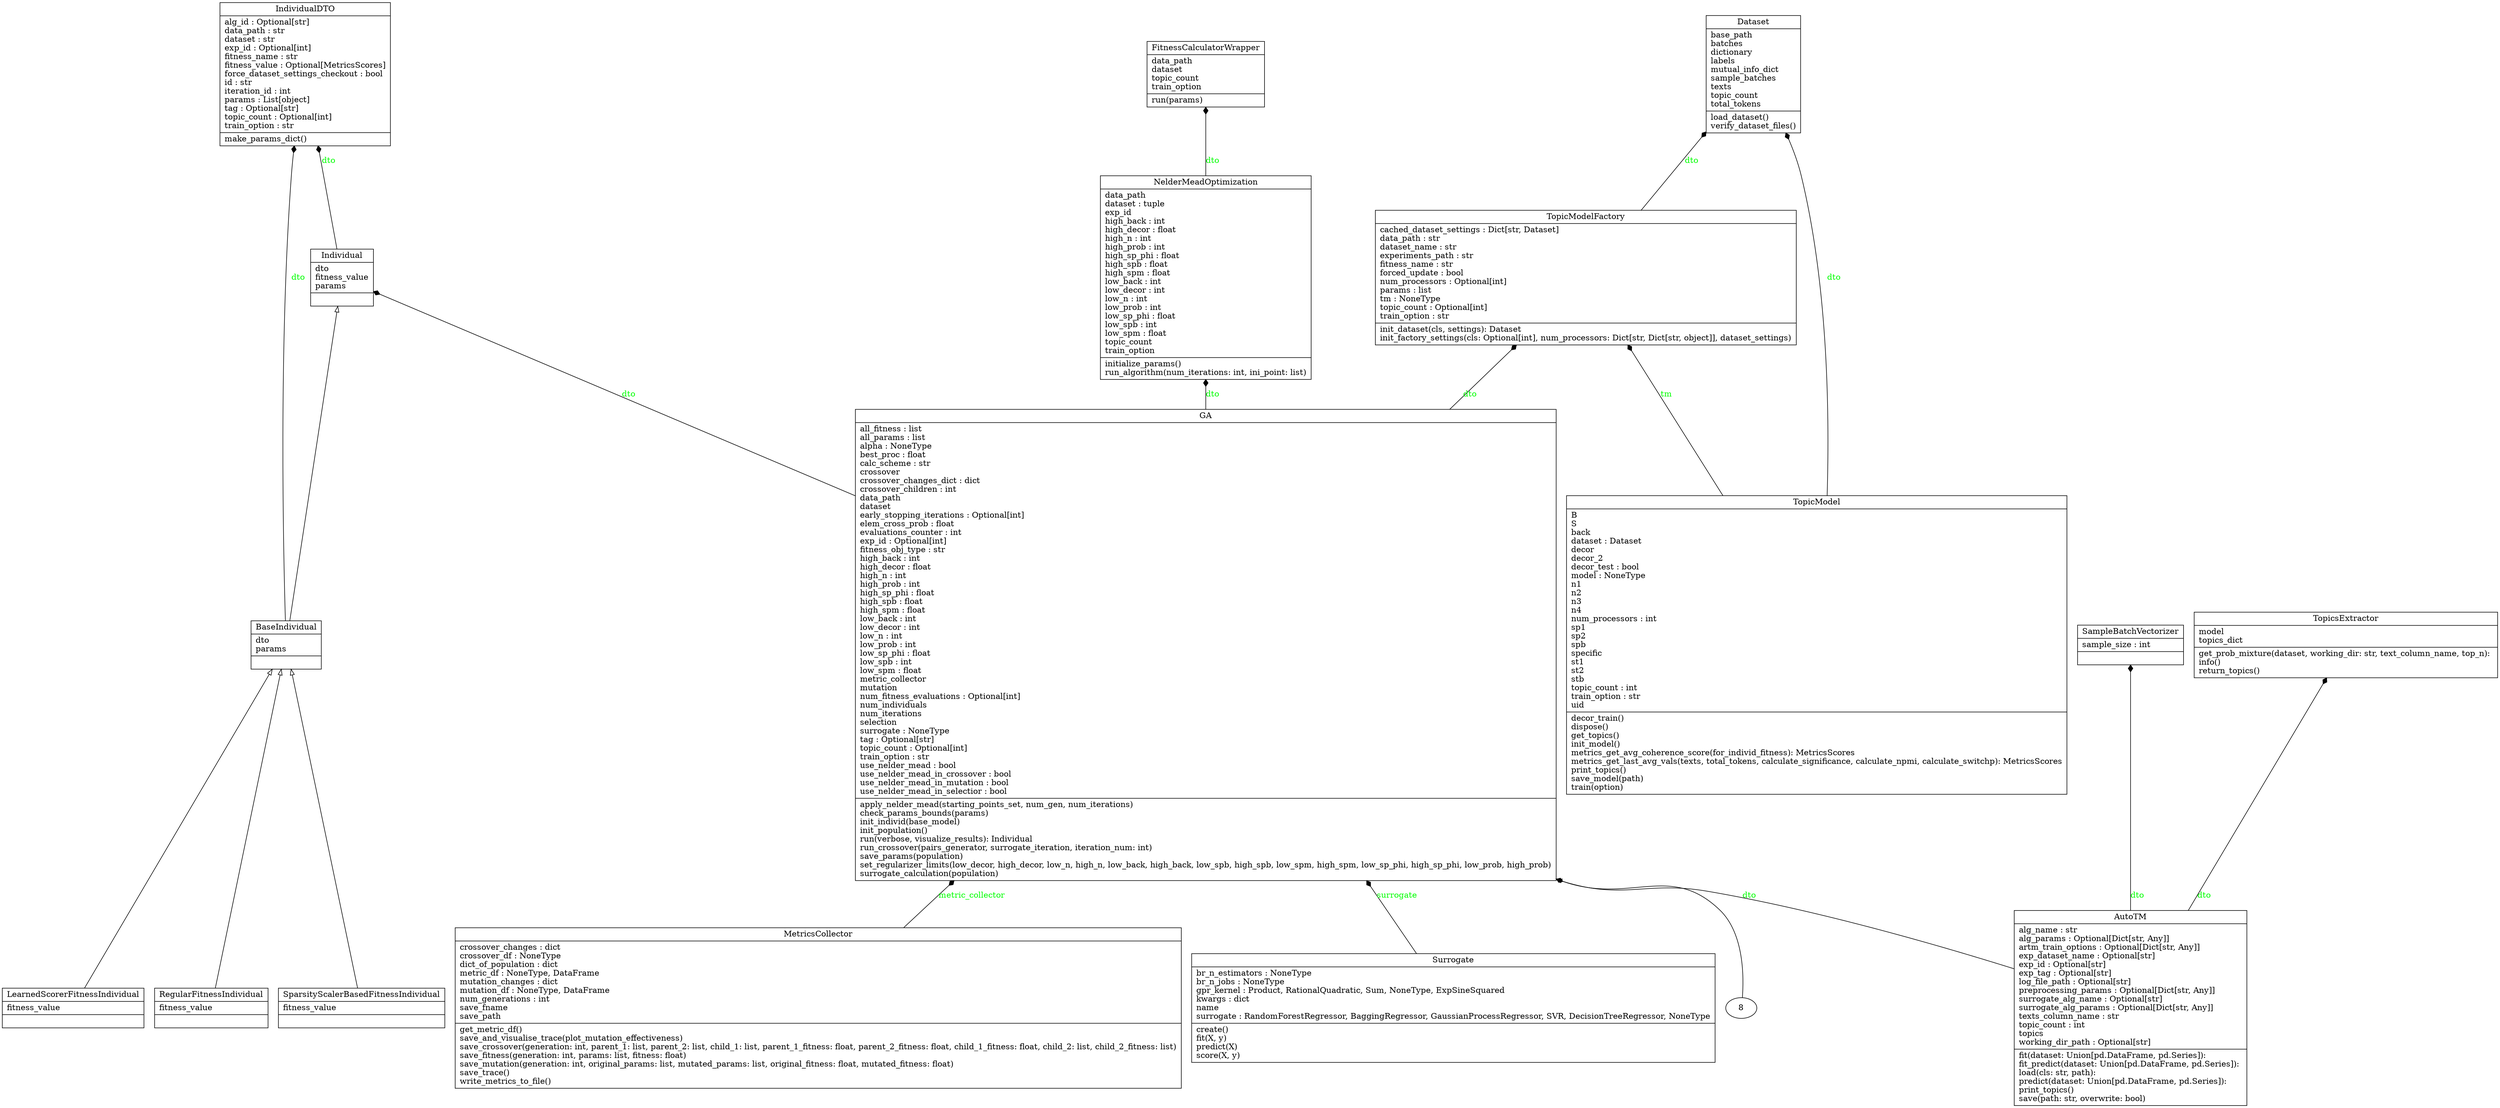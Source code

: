 digraph "classes_autotm" {
charset="utf-8"
rankdir=BT
"0" [label="{AutoTM|alg_name : str\lalg_params : Optional[Dict[str, Any]]\lartm_train_options : Optional[Dict[str, Any]]\lexp_dataset_name : Optional[str]\lexp_id : Optional[str]\lexp_tag : Optional[str]\llog_file_path : Optional[str]\lpreprocessing_params : Optional[Dict[str, Any]]\lsurrogate_alg_name : Optional[str]\lsurrogate_alg_params : Optional[Dict[str, Any]]\ltexts_column_name : str\ltopic_count : int\ltopics\lworking_dir_path : Optional[str]\l|fit(dataset: Union[pd.DataFrame, pd.Series]): \lfit_predict(dataset: Union[pd.DataFrame, pd.Series]): \lload(cls: str, path): \lpredict(dataset: Union[pd.DataFrame, pd.Series]): \lprint_topics()\lsave(path: str, overwrite: bool)\l}", shape="record"];
"1" [label="{BaseIndividual|dto\lparams\l|}", shape="record"];
//"2" [label="{BaseScore|value : list\l|call(model, precomputed_data: Dict[str, Any])\lcompute_always(fit_iteration): bool\lcompute_on_last(fit_iteration): bool\lload(cls, path)\lsave(path)\lupdate(score)\l}", shape="record"];
//"3" [label="{BigartmFitness|dataset : str\lexp_id : Optional[int]\l|make_individ()\lparse_kwargs()\l}", shape="record"];
//"4" [label="{Config|arbitrary_types_allowed : bool\l|}", shape="record"];
"5" [label="{Dataset|base_path\lbatches\ldictionary\llabels\lmutual_info_dict\lsample_batches\ltexts\ltopic_count\ltotal_tokens\l|load_dataset()\lverify_dataset_files()\l}", shape="record"];
"6" [label="{FitnessCalculatorWrapper|data_path\ldataset\ltopic_count\ltrain_option\l|run(params)\l}", shape="record"];
"7" [label="{GA|all_fitness : list\lall_params : list\lalpha : NoneType\lbest_proc : float\lcalc_scheme : str\lcrossover\lcrossover_changes_dict : dict\lcrossover_children : int\ldata_path\ldataset\learly_stopping_iterations : Optional[int]\lelem_cross_prob : float\levaluations_counter : int\lexp_id : Optional[int]\lfitness_obj_type : str\lhigh_back : int\lhigh_decor : float\lhigh_n : int\lhigh_prob : int\lhigh_sp_phi : float\lhigh_spb : float\lhigh_spm : float\llow_back : int\llow_decor : int\llow_n : int\llow_prob : int\llow_sp_phi : float\llow_spb : int\llow_spm : float\lmetric_collector\lmutation\lnum_fitness_evaluations : Optional[int]\lnum_individuals\lnum_iterations\lselection\lsurrogate : NoneType\ltag : Optional[str]\ltopic_count : Optional[int]\ltrain_option : str\luse_nelder_mead : bool\luse_nelder_mead_in_crossover : bool\luse_nelder_mead_in_mutation : bool\luse_nelder_mead_in_selectior : bool\l|apply_nelder_mead(starting_points_set, num_gen, num_iterations)\lcheck_params_bounds(params)\linit_individ(base_model)\linit_population()\lrun(verbose, visualize_results): Individual\lrun_crossover(pairs_generator, surrogate_iteration, iteration_num: int)\lsave_params(population)\lset_regularizer_limits(low_decor, high_decor, low_n, high_n, low_back, high_back, low_spb, high_spb, low_spm, high_spm, low_sp_phi, high_sp_phi, low_prob, high_prob)\lsurrogate_calculation(population)\l}", shape="record"];
//"8" [label="{GAmultistage|bag_of_regularizers : list\ldataset\lhigh_back : int\lhigh_decor : float\lhigh_n : int\lhigh_sp_phi : float\lhigh_spb : float\lhigh_spm : float\linitial_element_stage_probability : float\llow_back : int\llow_decor : int\llow_n : int\llow_sp_phi : float\llow_spb : int\llow_spm : float\lmax_stages : int\lnum_individuals\lpositioning_matrix : ndarray\l|init_individ()\linit_population()\lset_regularizer_limits(low_decor, high_decor, low_n, high_n, low_back, high_back, low_spb, high_spb, low_spm, high_spm, low_sp_phi, high_sp_phi)\l}", shape="record"];
"9" [label="{Individual|dto\lfitness_value\lparams\l|}", shape="record"];
"10" [label="{IndividualDTO|alg_id : Optional[str]\ldata_path : str\ldataset : str\lexp_id : Optional[int]\lfitness_name : str\lfitness_value : Optional[MetricsScores]\lforce_dataset_settings_checkout : bool\lid : str\literation_id : int\lparams : List[object]\ltag : Optional[str]\ltopic_count : Optional[int]\ltrain_option : str\l|make_params_dict()\l}", shape="record"];
//"11" [label="{LearnedModel|general_model\lnative_model : list\l|general_predict(df)\lnative_predict(df)\l}", shape="record"];
"12" [label="{LearnedScorerFitnessIndividual|fitness_value\l|}", shape="record"];
"13" [label="{MetricsCollector|crossover_changes : dict\lcrossover_df : NoneType\ldict_of_population : dict\lmetric_df : NoneType, DataFrame\lmutation_changes : dict\lmutation_df : NoneType, DataFrame\lnum_generations : int\lsave_fname\lsave_path\l|get_metric_df()\lsave_and_visualise_trace(plot_mutation_effectiveness)\lsave_crossover(generation: int, parent_1: list, parent_2: list, child_1: list, parent_1_fitness: float, parent_2_fitness: float, child_1_fitness: float, child_2: list, child_2_fitness: list)\lsave_fitness(generation: int, params: list, fitness: float)\lsave_mutation(generation: int, original_params: list, mutated_params: list, original_fitness: float, mutated_fitness: float)\lsave_trace()\lwrite_metrics_to_file()\l}", shape="record"];
//"14" [label="{ModelStorage|stage_1_components : dict\lstage_1_hyperp : dict\l|model_search(model)\l}", shape="record"];
"15" [label="{NelderMeadOptimization|data_path\ldataset : tuple\lexp_id\lhigh_back : int\lhigh_decor : float\lhigh_n : int\lhigh_prob : int\lhigh_sp_phi : float\lhigh_spb : float\lhigh_spm : float\llow_back : int\llow_decor : int\llow_n : int\llow_prob : int\llow_sp_phi : float\llow_spb : int\llow_spm : float\ltopic_count\ltrain_option\l|initialize_params()\lrun_algorithm(num_iterations: int, ini_point: list)\l}", shape="record"];
"16" [label="{RegularFitnessIndividual|fitness_value\l|}", shape="record"];
"17" [label="{SampleBatchVectorizer|sample_size : int\l|}", shape="record"];
"18" [label="{SparsityScalerBasedFitnessIndividual|fitness_value\l|}", shape="record"];
//"19" [label="{Strategy|B\lBD\lC\lcc\lccov1\lccovmu\lcentroid : ndarray\lchiN\lcond\lcs\ldamps\ldiagD\ldim\llambda_\lmu\lmueff\lparams : dict\lpc : ndarray\lps : ndarray\lsigma\lupdate_count : int\lweights : ndarray\l|computeParams(params)\lgenerate(ind_init)\lupdate(population)\l}", shape="record"];
"20" [label="{Surrogate|br_n_estimators : NoneType\lbr_n_jobs : NoneType\lgpr_kernel : Product, RationalQuadratic, Sum, NoneType, ExpSineSquared\lkwargs : dict\lname\lsurrogate : RandomForestRegressor, BaggingRegressor, GaussianProcessRegressor, SVR, DecisionTreeRegressor, NoneType\l|create()\lfit(X, y)\lpredict(X)\lscore(X, y)\l}", shape="record"];
"21" [label="{TopicModel|B\lS\lback\ldataset : Dataset\ldecor\ldecor_2\ldecor_test : bool\lmodel : NoneType\ln1\ln2\ln3\ln4\lnum_processors : int\lsp1\lsp2\lspb\lspecific\lst1\lst2\lstb\ltopic_count : int\ltrain_option : str\luid\l|decor_train()\ldispose()\lget_topics()\linit_model()\lmetrics_get_avg_coherence_score(for_individ_fitness): MetricsScores\lmetrics_get_last_avg_vals(texts, total_tokens, calculate_significance, calculate_npmi, calculate_switchp): MetricsScores\lprint_topics()\lsave_model(path)\ltrain(option)\l}", shape="record"];
"22" [label="{TopicModelFactory|cached_dataset_settings : Dict[str, Dataset]\ldata_path : str\ldataset_name : str\lexperiments_path : str\lfitness_name : str\lforced_update : bool\lnum_processors : Optional[int]\lparams : list\ltm : NoneType\ltopic_count : Optional[int]\ltrain_option : str\l|init_dataset(cls, settings): Dataset\linit_factory_settings(cls: Optional[int], num_processors: Dict[str, Dict[str, object]], dataset_settings)\l}", shape="record"];
//"23" [label="{TopicModelFiles|files\l|}", shape="record"];
"24" [label="{TopicsExtractor|model\ltopics_dict\l|get_prob_mixture(dataset, working_dir: str, text_column_name, top_n): \linfo()\lreturn_topics()\l}", shape="record"];
//"25" [label="{TqdmToLogger|buf : str\llevel : int\llogger\l|flush()\lwrite(buf)\l}", shape="record"];
//"26" [label="{log_exec_timer|duration\lname : Optional[str]\l|}", shape="record"];
"1" -> "9" [arrowhead="empty", arrowtail="none"];
"8" -> "7" [arrowhead="empty", arrowtail="none"];
"12" -> "1" [arrowhead="empty", arrowtail="none"];
"16" -> "1" [arrowhead="empty", arrowtail="none"];
"18" -> "1" [arrowhead="empty", arrowtail="none"];
"13" -> "7" [arrowhead="diamond", arrowtail="none", fontcolor="green", label="metric_collector", style="solid"];
"20" -> "7" [arrowhead="diamond", arrowtail="none", fontcolor="green", label="surrogate", style="solid"];
"21" -> "22" [arrowhead="diamond", arrowtail="none", fontcolor="green", label="tm", style="solid"];
"9" -> "10" [arrowhead="diamond", arrowtail="none", fontcolor="green", label="dto", style="solid"];
"1" -> "10" [arrowhead="diamond", arrowtail="none", fontcolor="green", label="dto", style="solid"];
"7" -> "9" [arrowhead="diamond", arrowtail="none", fontcolor="green", label="dto", style="solid"];
"0" -> "7" [arrowhead="diamond", arrowtail="none", fontcolor="green", label="dto", style="solid"];
"0" -> "17" [arrowhead="diamond", arrowtail="none", fontcolor="green", label="dto", style="solid"];
"0" -> "24" [arrowhead="diamond", arrowtail="none", fontcolor="green", label="dto", style="solid"];
"7" -> "15" [arrowhead="diamond", arrowtail="none", fontcolor="green", label="dto", style="solid"];
"7" -> "22" [arrowhead="diamond", arrowtail="none", fontcolor="green", label="dto", style="solid"];
"21" -> "5" [arrowhead="diamond", arrowtail="none", fontcolor="green", label="dto", style="solid"];
"22" -> "5" [arrowhead="diamond", arrowtail="none", fontcolor="green", label="dto", style="solid"];
"15" -> "6" [arrowhead="diamond", arrowtail="none", fontcolor="green", label="dto", style="solid"];
}
